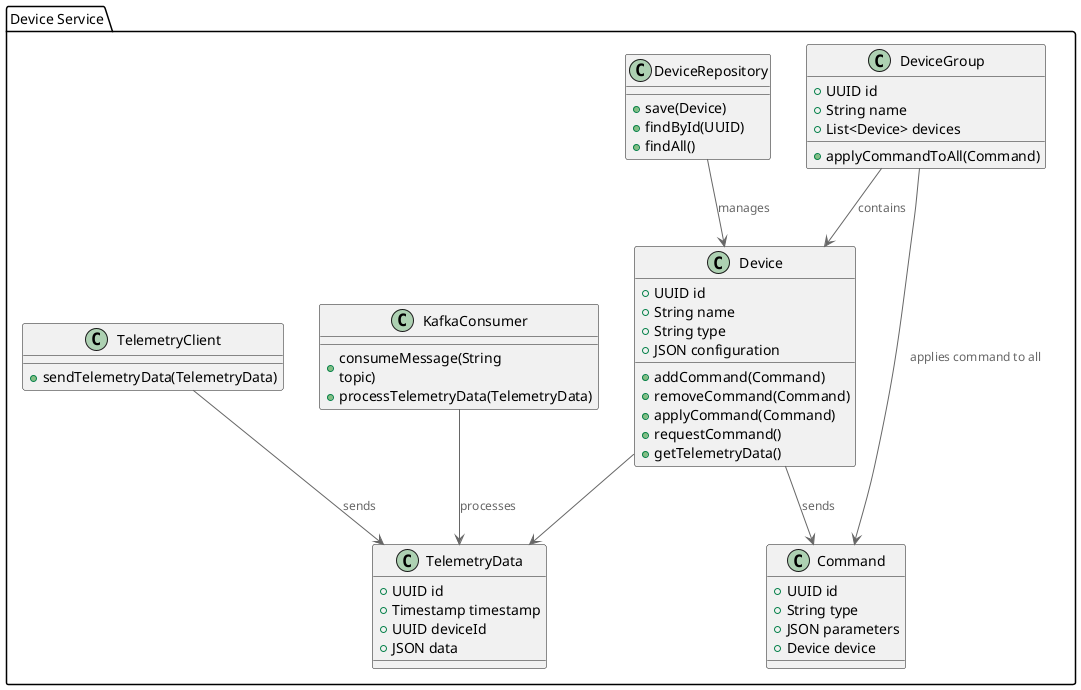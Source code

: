 @startuml
!include <C4/C4_Component>

package "Device Service" {
    class Device {
        +UUID id
        +String name
        +String type
        +JSON configuration
        +addCommand(Command)
        +removeCommand(Command)
        +applyCommand(Command)
        +requestCommand()
        +getTelemetryData()
    }

    class Command {
        +UUID id
        +String type
        +JSON parameters
        +Device device
    }

    class DeviceGroup {
        +UUID id
        +String name
        +List<Device> devices
        +applyCommandToAll(Command)
    }

    class DeviceRepository {
        +save(Device)
        +findById(UUID)
        +findAll()
    }

    class KafkaConsumer {
        +consumeMessage(String topic)
        +processTelemetryData(TelemetryData)
    }

    class TelemetryClient {
        +sendTelemetryData(TelemetryData)
    }

    class TelemetryData {
        +UUID id
        +Timestamp timestamp
        +UUID deviceId
        +JSON data
    }

    Device --> Command : "sends"
    Device --> TelemetryData
    DeviceGroup --> Device : "contains"
    DeviceGroup --> Command : "applies command to all"
    DeviceRepository --> Device : "manages"
    KafkaConsumer --> TelemetryData : "processes"
    TelemetryClient --> TelemetryData : "sends"
}
@enduml
